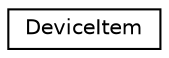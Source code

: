 digraph "Graphical Class Hierarchy"
{
 // LATEX_PDF_SIZE
  edge [fontname="Helvetica",fontsize="10",labelfontname="Helvetica",labelfontsize="10"];
  node [fontname="Helvetica",fontsize="10",shape=record];
  rankdir="LR";
  Node0 [label="DeviceItem",height=0.2,width=0.4,color="black", fillcolor="white", style="filled",URL="$structDeviceItem.html",tooltip=" "];
}
